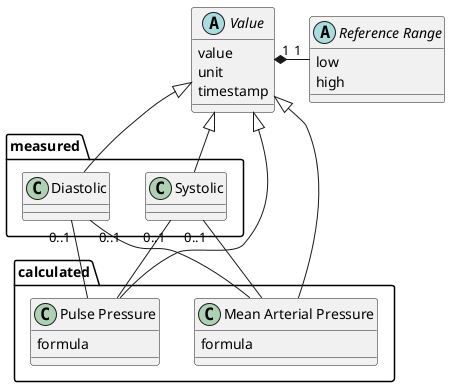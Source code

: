 @startuml


abstract class "Value" as value {
    value
    unit
    timestamp
}

abstract class "Reference Range" as range {
    low
    high
}

value "1" *-right- "1" range

package "measured" as measured {


class "Systolic" as syst {
}

class "Diastolic" as diast {
}
}

package "calculated" as calc {

class "Pulse Pressure" as pulse {
    formula
}

class "Mean Arterial Pressure" as mean {
    formula
}


}


syst "0..1" -- pulse
diast "0..1" -- pulse

syst "0..1" -- mean
diast "0..1" -- mean


value <|-- syst
value <|-- diast
value <|-- pulse
value <|-- mean



@enduml